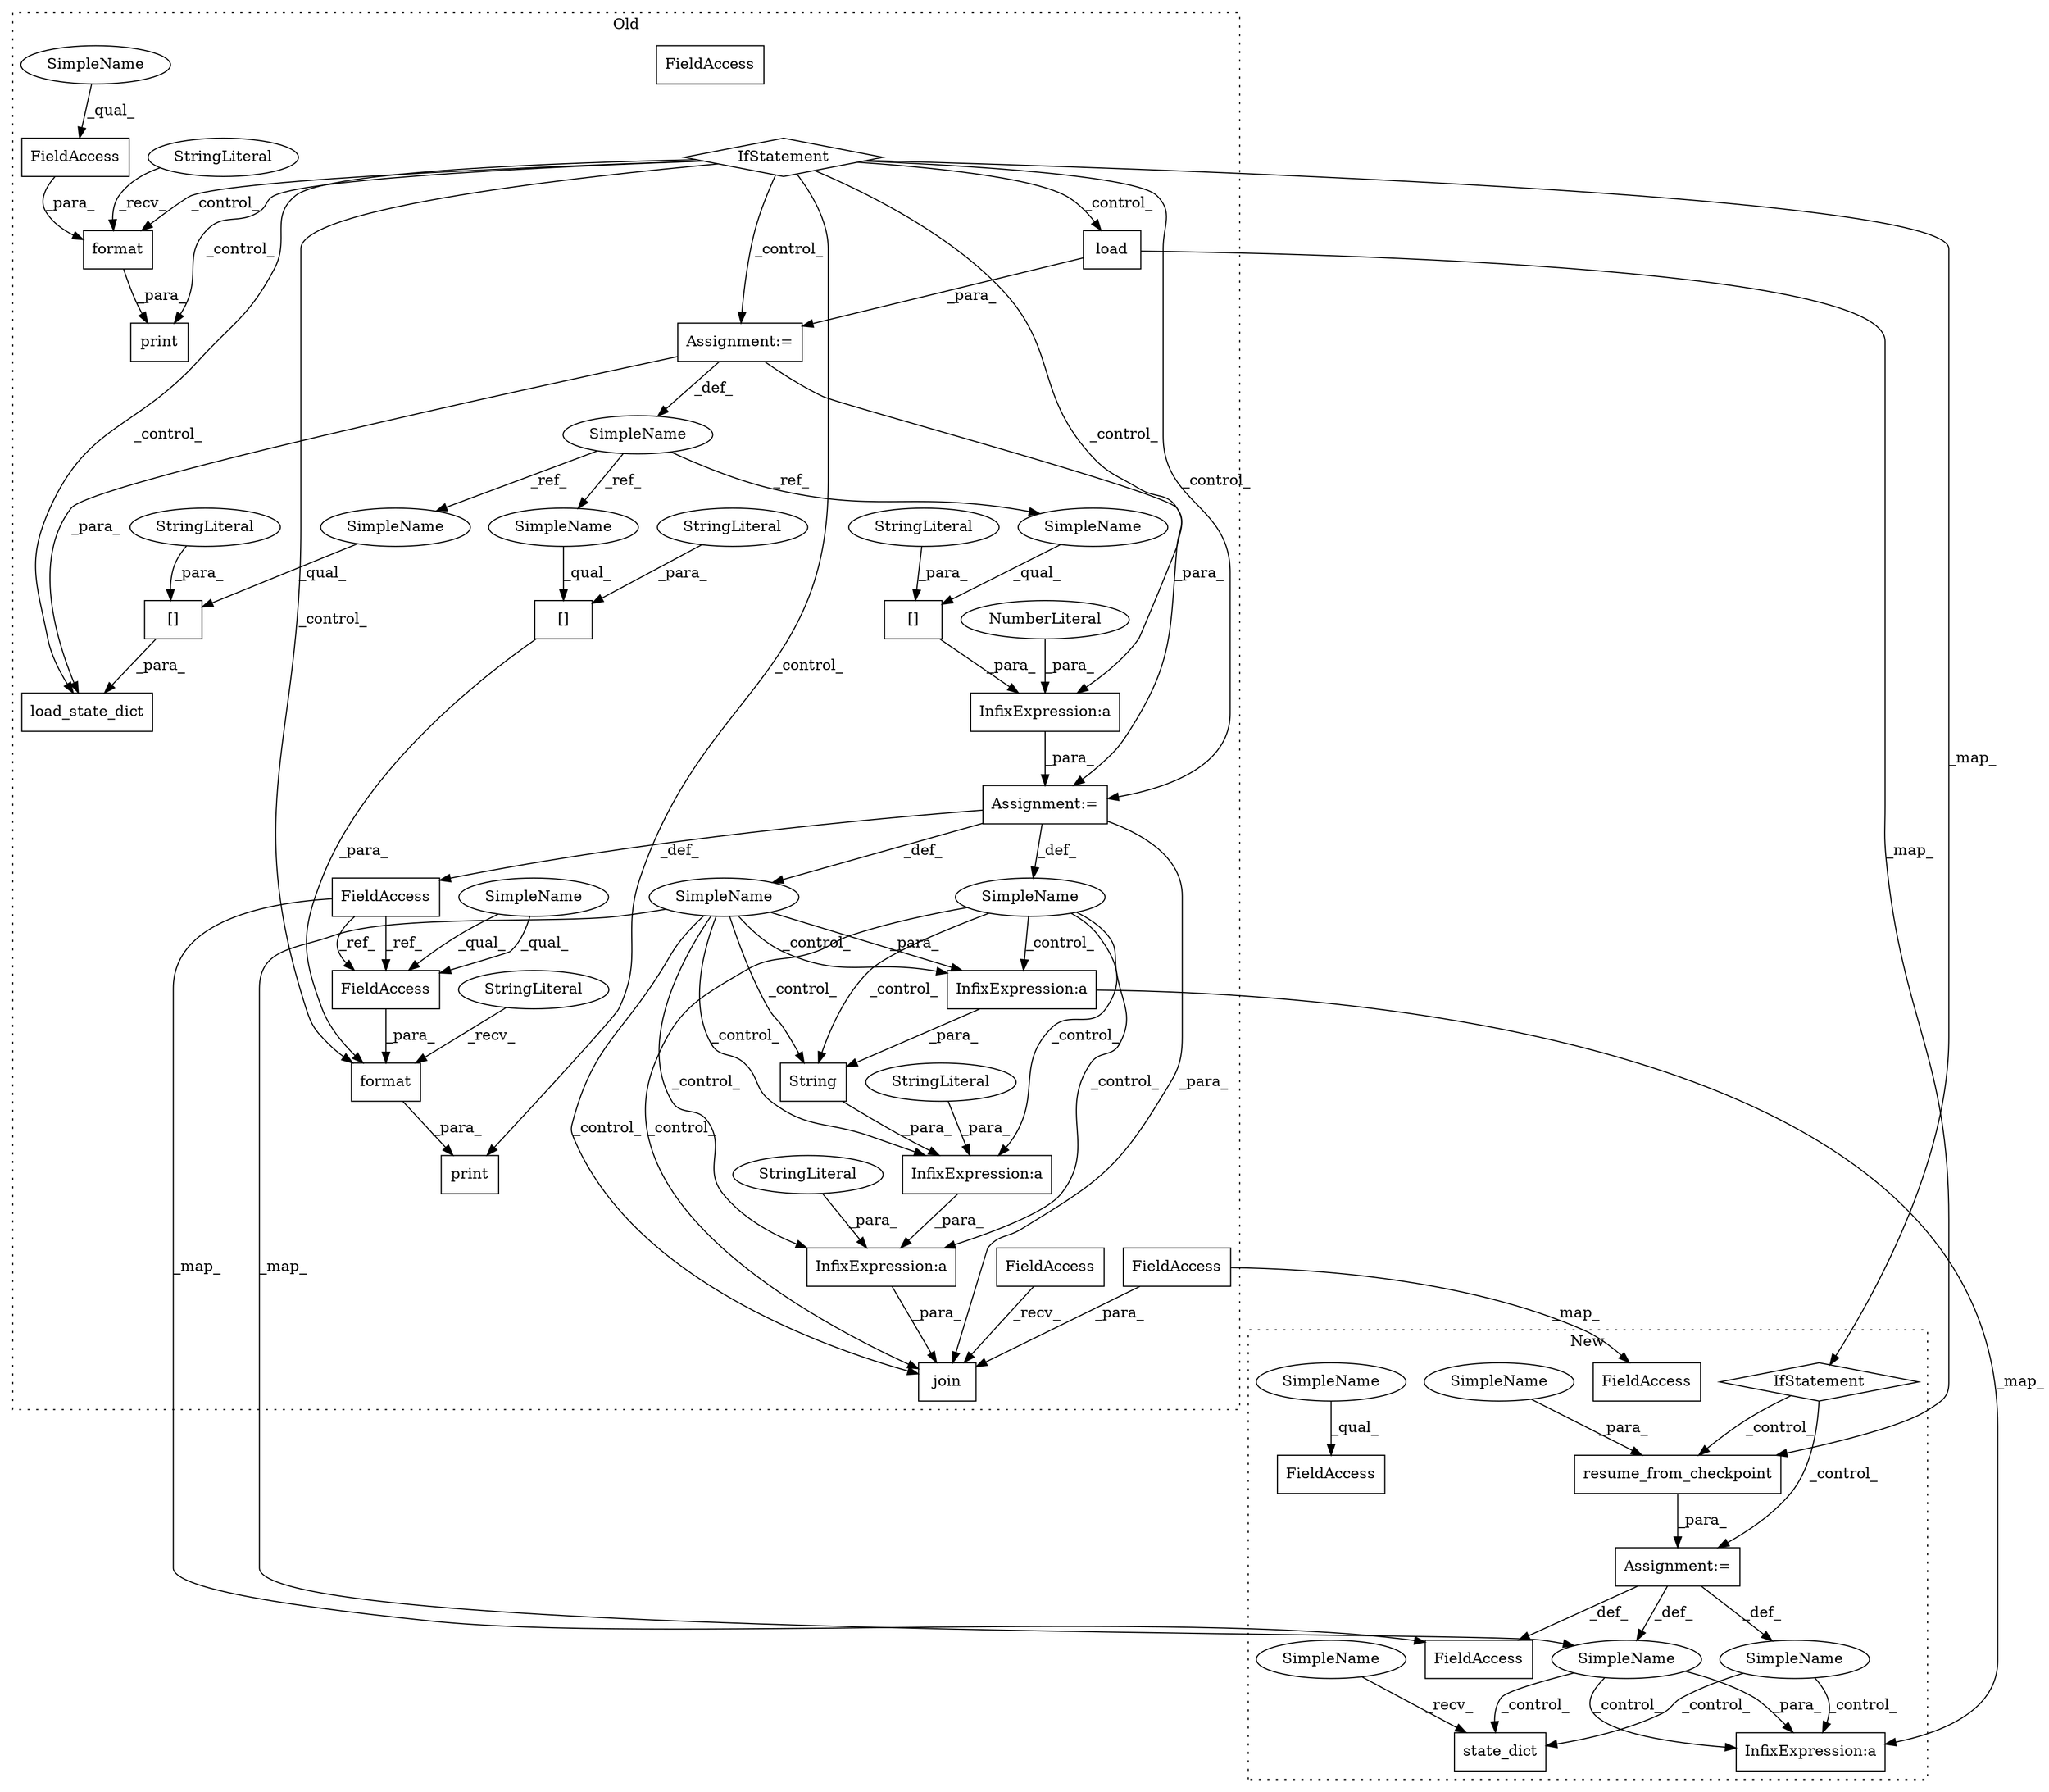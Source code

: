 digraph G {
subgraph cluster0 {
1 [label="print" a="32" s="3499,3582" l="6,1" shape="box"];
3 [label="InfixExpression:a" a="27" s="3420" l="3" shape="box"];
4 [label="String" a="32" s="6275,6291" l="7,1" shape="box"];
5 [label="InfixExpression:a" a="27" s="6272" l="3" shape="box"];
6 [label="InfixExpression:a" a="27" s="6293" l="3" shape="box"];
7 [label="[]" a="2" s="3401,3419" l="11,1" shape="box"];
8 [label="NumberLiteral" a="34" s="3423" l="1" shape="ellipse"];
9 [label="load" a="32" s="3303,3319" l="5,1" shape="box"];
11 [label="[]" a="2" s="3350,3373" l="11,1" shape="box"];
13 [label="IfStatement" a="25" s="3232,3276" l="4,2" shape="diamond"];
14 [label="[]" a="2" s="3562,3580" l="11,1" shape="box"];
15 [label="print" a="32" s="3433,3490" l="6,1" shape="box"];
18 [label="InfixExpression:a" a="27" s="6287" l="3" shape="box"];
19 [label="load_state_dict" a="32" s="3334,3374" l="16,1" shape="box"];
20 [label="SimpleName" a="42" s="5310" l="5" shape="ellipse"];
22 [label="format" a="32" s="3471,3489" l="7,1" shape="box"];
23 [label="FieldAccess" a="22" s="3478" l="11" shape="box"];
24 [label="SimpleName" a="42" s="" l="" shape="ellipse"];
25 [label="SimpleName" a="42" s="3286" l="10" shape="ellipse"];
26 [label="join" a="32" s="6237,6306" l="5,1" shape="box"];
27 [label="FieldAccess" a="22" s="6229" l="7" shape="box"];
29 [label="Assignment:=" a="7" s="3399" l="1" shape="box"];
30 [label="StringLiteral" a="45" s="6257" l="15" shape="ellipse"];
31 [label="StringLiteral" a="45" s="6296" l="10" shape="ellipse"];
32 [label="StringLiteral" a="45" s="3361" l="12" shape="ellipse"];
33 [label="Assignment:=" a="7" s="3296" l="1" shape="box"];
34 [label="StringLiteral" a="45" s="3412" l="7" shape="ellipse"];
35 [label="StringLiteral" a="45" s="3439" l="31" shape="ellipse"];
36 [label="StringLiteral" a="45" s="3573" l="7" shape="ellipse"];
37 [label="FieldAccess" a="22" s="3383" l="16" shape="box"];
39 [label="FieldAccess" a="22" s="3545" l="16" shape="box"];
42 [label="FieldAccess" a="22" s="6242" l="13" shape="box"];
43 [label="format" a="32" s="3538,3581" l="7,1" shape="box"];
44 [label="StringLiteral" a="45" s="3505" l="32" shape="ellipse"];
47 [label="SimpleName" a="42" s="3350" l="10" shape="ellipse"];
48 [label="SimpleName" a="42" s="3562" l="10" shape="ellipse"];
49 [label="SimpleName" a="42" s="3401" l="10" shape="ellipse"];
50 [label="SimpleName" a="42" s="3478" l="4" shape="ellipse"];
51 [label="SimpleName" a="42" s="3545" l="4" shape="ellipse"];
52 [label="FieldAccess" a="22" s="3545" l="16" shape="box"];
label = "Old";
style="dotted";
}
subgraph cluster1 {
2 [label="state_dict" a="32" s="6079" l="12" shape="box"];
10 [label="resume_from_checkpoint" a="32" s="3618,3668" l="23,1" shape="box"];
12 [label="IfStatement" a="25" s="3547,3591" l="4,2" shape="diamond"];
16 [label="SimpleName" a="42" s="" l="" shape="ellipse"];
17 [label="InfixExpression:a" a="27" s="6034" l="3" shape="box"];
21 [label="SimpleName" a="42" s="5122" l="5" shape="ellipse"];
28 [label="Assignment:=" a="7" s="3617" l="1" shape="box"];
38 [label="FieldAccess" a="22" s="3601" l="16" shape="box"];
40 [label="FieldAccess" a="22" s="6047" l="9" shape="box"];
41 [label="FieldAccess" a="22" s="6093" l="13" shape="box"];
45 [label="SimpleName" a="42" s="3659" l="9" shape="ellipse"];
46 [label="SimpleName" a="42" s="6069" l="9" shape="ellipse"];
53 [label="SimpleName" a="42" s="6047" l="4" shape="ellipse"];
label = "New";
style="dotted";
}
3 -> 29 [label="_para_"];
4 -> 5 [label="_para_"];
5 -> 6 [label="_para_"];
6 -> 26 [label="_para_"];
7 -> 3 [label="_para_"];
8 -> 3 [label="_para_"];
9 -> 33 [label="_para_"];
9 -> 10 [label="_map_"];
10 -> 28 [label="_para_"];
11 -> 19 [label="_para_"];
12 -> 10 [label="_control_"];
12 -> 28 [label="_control_"];
13 -> 29 [label="_control_"];
13 -> 9 [label="_control_"];
13 -> 1 [label="_control_"];
13 -> 15 [label="_control_"];
13 -> 43 [label="_control_"];
13 -> 19 [label="_control_"];
13 -> 22 [label="_control_"];
13 -> 12 [label="_map_"];
13 -> 3 [label="_control_"];
13 -> 33 [label="_control_"];
14 -> 43 [label="_para_"];
16 -> 17 [label="_control_"];
16 -> 2 [label="_control_"];
18 -> 4 [label="_para_"];
18 -> 17 [label="_map_"];
20 -> 4 [label="_control_"];
20 -> 18 [label="_para_"];
20 -> 6 [label="_control_"];
20 -> 21 [label="_map_"];
20 -> 26 [label="_control_"];
20 -> 5 [label="_control_"];
20 -> 18 [label="_control_"];
21 -> 2 [label="_control_"];
21 -> 17 [label="_control_"];
21 -> 17 [label="_para_"];
22 -> 15 [label="_para_"];
23 -> 22 [label="_para_"];
24 -> 6 [label="_control_"];
24 -> 18 [label="_control_"];
24 -> 4 [label="_control_"];
24 -> 5 [label="_control_"];
24 -> 26 [label="_control_"];
25 -> 47 [label="_ref_"];
25 -> 49 [label="_ref_"];
25 -> 48 [label="_ref_"];
27 -> 26 [label="_recv_"];
28 -> 21 [label="_def_"];
28 -> 38 [label="_def_"];
28 -> 16 [label="_def_"];
29 -> 24 [label="_def_"];
29 -> 37 [label="_def_"];
29 -> 26 [label="_para_"];
29 -> 20 [label="_def_"];
30 -> 5 [label="_para_"];
31 -> 6 [label="_para_"];
32 -> 11 [label="_para_"];
33 -> 29 [label="_para_"];
33 -> 19 [label="_para_"];
33 -> 25 [label="_def_"];
34 -> 7 [label="_para_"];
35 -> 22 [label="_recv_"];
36 -> 14 [label="_para_"];
37 -> 52 [label="_ref_"];
37 -> 52 [label="_ref_"];
37 -> 38 [label="_map_"];
42 -> 41 [label="_map_"];
42 -> 26 [label="_para_"];
43 -> 1 [label="_para_"];
44 -> 43 [label="_recv_"];
45 -> 10 [label="_para_"];
46 -> 2 [label="_recv_"];
47 -> 11 [label="_qual_"];
48 -> 14 [label="_qual_"];
49 -> 7 [label="_qual_"];
50 -> 23 [label="_qual_"];
51 -> 52 [label="_qual_"];
51 -> 52 [label="_qual_"];
52 -> 43 [label="_para_"];
53 -> 40 [label="_qual_"];
}